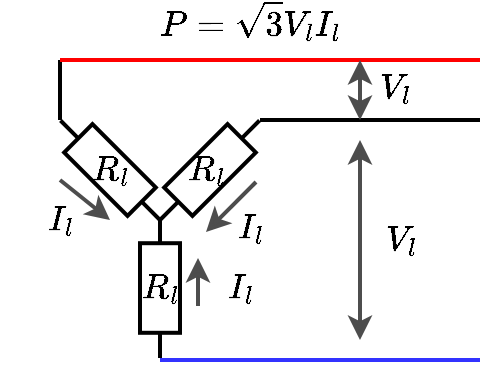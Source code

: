 <mxfile version="14.2.4" type="embed">
    <diagram id="rJOnGa1QxiRa2Mr5iQem" name="Page-1">
        <mxGraphModel dx="699" dy="516" grid="1" gridSize="10" guides="1" tooltips="1" connect="1" arrows="1" fold="1" page="1" pageScale="1" pageWidth="827" pageHeight="1169" math="1" shadow="0">
            <root>
                <mxCell id="0"/>
                <mxCell id="1" parent="0"/>
                <mxCell id="8" value="" style="endArrow=none;html=1;strokeWidth=2;" parent="1" edge="1">
                    <mxGeometry width="50" height="50" relative="1" as="geometry">
                        <mxPoint x="230" y="200" as="sourcePoint"/>
                        <mxPoint x="230" y="230" as="targetPoint"/>
                    </mxGeometry>
                </mxCell>
                <mxCell id="10" value="" style="pointerEvents=1;verticalLabelPosition=bottom;shadow=0;dashed=0;align=center;html=1;verticalAlign=top;shape=mxgraph.electrical.resistors.resistor_1;rotation=-45;strokeWidth=2;" parent="1" vertex="1">
                    <mxGeometry x="270" y="245" width="70" height="20" as="geometry"/>
                </mxCell>
                <mxCell id="11" value="" style="pointerEvents=1;verticalLabelPosition=bottom;shadow=0;dashed=0;align=center;html=1;verticalAlign=top;shape=mxgraph.electrical.resistors.resistor_1;rotation=-90;strokeWidth=2;" parent="1" vertex="1">
                    <mxGeometry x="245" y="304" width="70" height="20" as="geometry"/>
                </mxCell>
                <mxCell id="13" value="" style="pointerEvents=1;verticalLabelPosition=bottom;shadow=0;dashed=0;align=center;html=1;verticalAlign=top;shape=mxgraph.electrical.resistors.resistor_1;rotation=45;strokeWidth=2;" parent="1" vertex="1">
                    <mxGeometry x="220" y="245" width="70" height="20" as="geometry"/>
                </mxCell>
                <mxCell id="16" value="" style="endArrow=none;html=1;strokeColor=#3333FF;strokeWidth=2;" parent="1" edge="1">
                    <mxGeometry width="50" height="50" relative="1" as="geometry">
                        <mxPoint x="280" y="350" as="sourcePoint"/>
                        <mxPoint x="440" y="350" as="targetPoint"/>
                    </mxGeometry>
                </mxCell>
                <mxCell id="17" value="" style="endArrow=none;html=1;strokeWidth=2;" parent="1" edge="1">
                    <mxGeometry width="50" height="50" relative="1" as="geometry">
                        <mxPoint x="330" y="230" as="sourcePoint"/>
                        <mxPoint x="440" y="230" as="targetPoint"/>
                    </mxGeometry>
                </mxCell>
                <mxCell id="18" value="" style="endArrow=none;html=1;strokeWidth=2;strokeColor=#FF0000;" parent="1" edge="1">
                    <mxGeometry width="50" height="50" relative="1" as="geometry">
                        <mxPoint x="230" y="200" as="sourcePoint"/>
                        <mxPoint x="440" y="200" as="targetPoint"/>
                    </mxGeometry>
                </mxCell>
                <mxCell id="20" value="" style="endArrow=classic;startArrow=classic;html=1;strokeWidth=2;strokeColor=#4D4D4D;" parent="1" edge="1">
                    <mxGeometry width="50" height="50" relative="1" as="geometry">
                        <mxPoint x="380" y="340" as="sourcePoint"/>
                        <mxPoint x="380" y="240" as="targetPoint"/>
                    </mxGeometry>
                </mxCell>
                <mxCell id="24" value="$$V_l$$" style="text;html=1;align=center;verticalAlign=middle;resizable=0;points=[];autosize=1;fontSize=15;" parent="1" vertex="1">
                    <mxGeometry x="365" y="280" width="70" height="20" as="geometry"/>
                </mxCell>
                <mxCell id="25" value="" style="endArrow=classic;startArrow=classic;html=1;strokeWidth=2;strokeColor=#4D4D4D;" parent="1" edge="1">
                    <mxGeometry width="50" height="50" relative="1" as="geometry">
                        <mxPoint x="380" y="230" as="sourcePoint"/>
                        <mxPoint x="380" y="200" as="targetPoint"/>
                    </mxGeometry>
                </mxCell>
                <mxCell id="26" value="$$V_l$$" style="text;html=1;align=center;verticalAlign=middle;resizable=0;points=[];autosize=1;fontSize=15;" parent="1" vertex="1">
                    <mxGeometry x="362" y="204" width="70" height="20" as="geometry"/>
                </mxCell>
                <mxCell id="28" value="$$I_l$$" style="text;html=1;align=center;verticalAlign=middle;resizable=0;points=[];autosize=1;fontSize=15;" parent="1" vertex="1">
                    <mxGeometry x="200" y="270" width="60" height="20" as="geometry"/>
                </mxCell>
                <mxCell id="30" value="" style="endArrow=classic;html=1;strokeColor=#4D4D4D;strokeWidth=2;fontSize=15;" parent="1" edge="1">
                    <mxGeometry width="50" height="50" relative="1" as="geometry">
                        <mxPoint x="230" y="260" as="sourcePoint"/>
                        <mxPoint x="255" y="280" as="targetPoint"/>
                    </mxGeometry>
                </mxCell>
                <mxCell id="34" value="" style="endArrow=classic;html=1;strokeColor=#4D4D4D;strokeWidth=2;fontSize=15;" parent="1" edge="1">
                    <mxGeometry width="50" height="50" relative="1" as="geometry">
                        <mxPoint x="328" y="261" as="sourcePoint"/>
                        <mxPoint x="303" y="286" as="targetPoint"/>
                    </mxGeometry>
                </mxCell>
                <mxCell id="35" value="$$I_l$$" style="text;html=1;align=center;verticalAlign=middle;resizable=0;points=[];autosize=1;fontSize=15;" parent="1" vertex="1">
                    <mxGeometry x="295" y="274" width="60" height="20" as="geometry"/>
                </mxCell>
                <mxCell id="37" value="" style="endArrow=classic;html=1;strokeColor=#4D4D4D;strokeWidth=2;fontSize=15;" parent="1" edge="1">
                    <mxGeometry width="50" height="50" relative="1" as="geometry">
                        <mxPoint x="299" y="323" as="sourcePoint"/>
                        <mxPoint x="299" y="299" as="targetPoint"/>
                    </mxGeometry>
                </mxCell>
                <mxCell id="38" value="$$I_l$$" style="text;html=1;align=center;verticalAlign=middle;resizable=0;points=[];autosize=1;fontSize=15;" parent="1" vertex="1">
                    <mxGeometry x="290" y="304" width="60" height="20" as="geometry"/>
                </mxCell>
                <mxCell id="39" value="$$R_l$$" style="text;html=1;align=center;verticalAlign=middle;resizable=0;points=[];autosize=1;fontSize=15;" parent="1" vertex="1">
                    <mxGeometry x="220" y="245" width="70" height="20" as="geometry"/>
                </mxCell>
                <mxCell id="41" value="$$R_l$$" style="text;html=1;align=center;verticalAlign=middle;resizable=0;points=[];autosize=1;fontSize=15;" parent="1" vertex="1">
                    <mxGeometry x="268" y="245" width="70" height="20" as="geometry"/>
                </mxCell>
                <mxCell id="42" value="$$R_l$$" style="text;html=1;align=center;verticalAlign=middle;resizable=0;points=[];autosize=1;fontSize=15;" parent="1" vertex="1">
                    <mxGeometry x="245" y="304" width="70" height="20" as="geometry"/>
                </mxCell>
                <mxCell id="43" value="$$P=\sqrt{3}V_lI_l$$" style="text;html=1;align=center;verticalAlign=middle;resizable=0;points=[];autosize=1;fontSize=15;" vertex="1" parent="1">
                    <mxGeometry x="250" y="170" width="150" height="20" as="geometry"/>
                </mxCell>
            </root>
        </mxGraphModel>
    </diagram>
</mxfile>